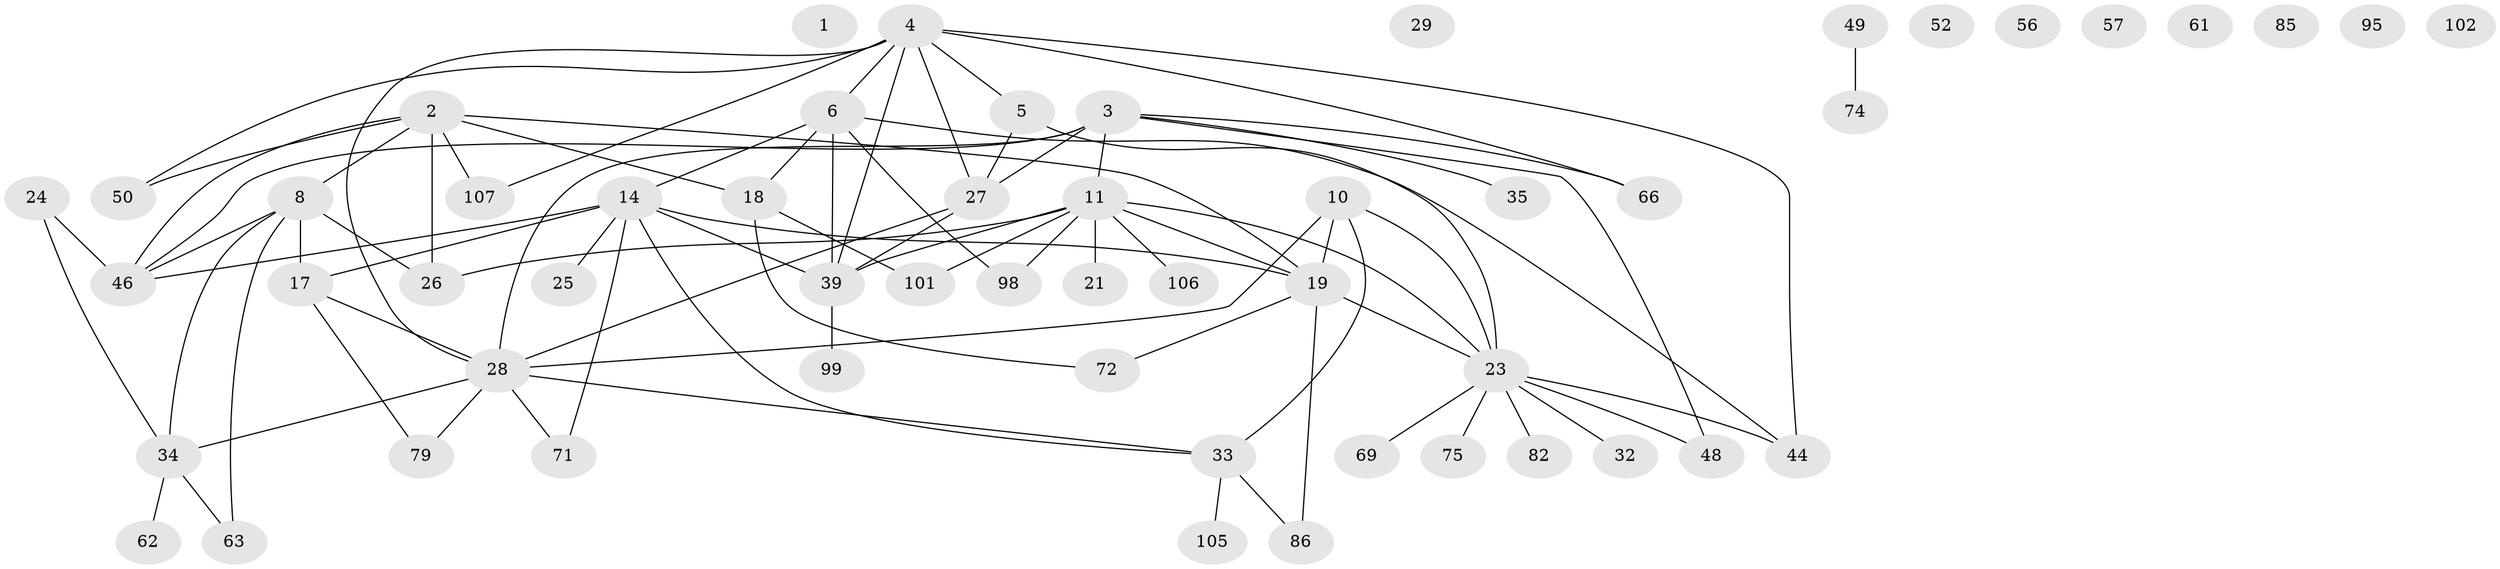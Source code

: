 // original degree distribution, {0: 0.05504587155963303, 2: 0.25688073394495414, 4: 0.1743119266055046, 3: 0.2018348623853211, 1: 0.21100917431192662, 6: 0.027522935779816515, 5: 0.05504587155963303, 8: 0.009174311926605505, 7: 0.009174311926605505}
// Generated by graph-tools (version 1.1) at 2025/12/03/09/25 04:12:57]
// undirected, 55 vertices, 81 edges
graph export_dot {
graph [start="1"]
  node [color=gray90,style=filled];
  1;
  2 [super="+40+58"];
  3 [super="+12+42"];
  4 [super="+87+92"];
  5 [super="+20+45"];
  6 [super="+7+9+15"];
  8 [super="+13+78"];
  10 [super="+16+31"];
  11 [super="+30+36+59"];
  14 [super="+53+55+64+80"];
  17 [super="+41+90"];
  18 [super="+22+38+47"];
  19 [super="+88+93+103"];
  21 [super="+84"];
  23 [super="+51+60+76+94+109"];
  24 [super="+73"];
  25;
  26;
  27 [super="+68+108"];
  28 [super="+65+97"];
  29 [super="+37"];
  32;
  33 [super="+43+77"];
  34 [super="+81+104"];
  35;
  39 [super="+83"];
  44;
  46 [super="+67+89"];
  48 [super="+54"];
  49 [super="+100"];
  50;
  52;
  56;
  57 [super="+91"];
  61;
  62;
  63;
  66 [super="+70"];
  69;
  71;
  72;
  74;
  75;
  79;
  82;
  85 [super="+96"];
  86;
  95;
  98;
  99;
  101;
  102;
  105;
  106;
  107;
  2 -- 26;
  2 -- 19;
  2 -- 50;
  2 -- 107;
  2 -- 8;
  2 -- 18;
  2 -- 46;
  3 -- 66;
  3 -- 35;
  3 -- 11;
  3 -- 28;
  3 -- 27;
  3 -- 46;
  3 -- 48;
  4 -- 6;
  4 -- 44;
  4 -- 50;
  4 -- 107;
  4 -- 28;
  4 -- 5;
  4 -- 27;
  4 -- 39;
  4 -- 66;
  5 -- 23;
  5 -- 27;
  6 -- 98;
  6 -- 39;
  6 -- 14;
  6 -- 44;
  6 -- 18;
  8 -- 17 [weight=2];
  8 -- 26;
  8 -- 46;
  8 -- 63;
  8 -- 34;
  10 -- 19 [weight=2];
  10 -- 23;
  10 -- 28;
  10 -- 33 [weight=2];
  11 -- 39;
  11 -- 106;
  11 -- 98;
  11 -- 21;
  11 -- 101;
  11 -- 26;
  11 -- 19;
  11 -- 23;
  14 -- 25;
  14 -- 33;
  14 -- 71;
  14 -- 39;
  14 -- 17;
  14 -- 19;
  14 -- 46 [weight=2];
  17 -- 79;
  17 -- 28;
  18 -- 72;
  18 -- 101;
  19 -- 86;
  19 -- 72;
  19 -- 23;
  23 -- 69 [weight=2];
  23 -- 44;
  23 -- 82;
  23 -- 32;
  23 -- 75;
  23 -- 48;
  24 -- 46;
  24 -- 34;
  27 -- 28;
  27 -- 39;
  28 -- 34;
  28 -- 71;
  28 -- 79;
  28 -- 33;
  33 -- 105;
  33 -- 86;
  34 -- 62;
  34 -- 63;
  39 -- 99;
  49 -- 74;
}
